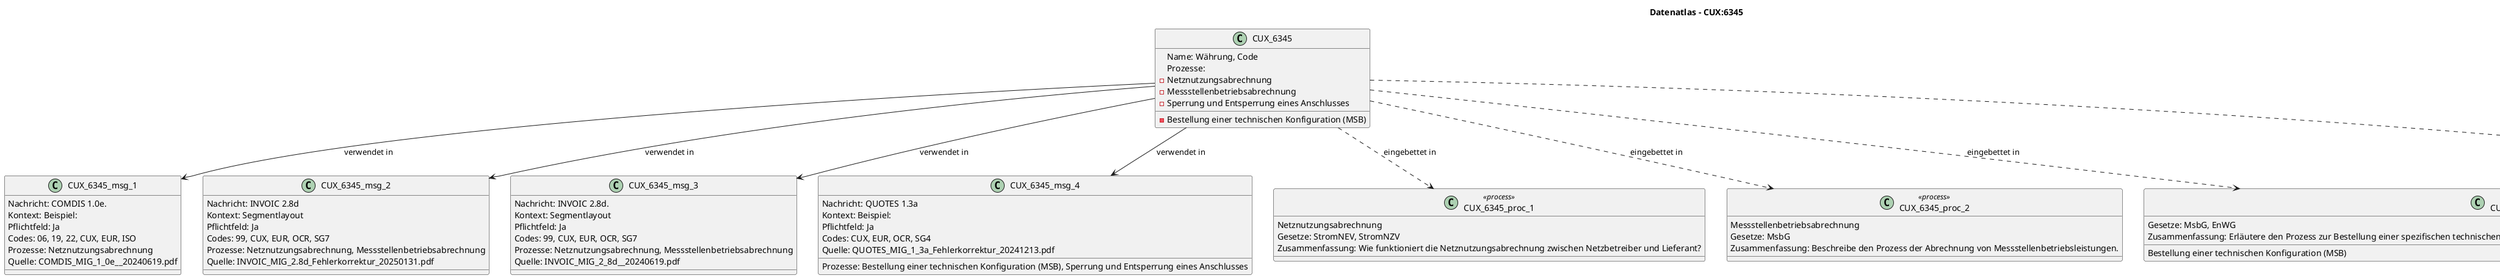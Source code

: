 @startuml
title Datenatlas – CUX:6345
class CUX_6345 {
  Name: Währung, Code
  Prozesse:
    - Netznutzungsabrechnung
    - Messstellenbetriebsabrechnung
    - Bestellung einer technischen Konfiguration (MSB)
    - Sperrung und Entsperrung eines Anschlusses
}
class CUX_6345_msg_1 {
  Nachricht: COMDIS 1.0e.
  Kontext: Beispiel:
  Pflichtfeld: Ja
  Codes: 06, 19, 22, CUX, EUR, ISO
  Prozesse: Netznutzungsabrechnung
  Quelle: COMDIS_MIG_1_0e__20240619.pdf
}
CUX_6345 --> CUX_6345_msg_1 : verwendet in
class CUX_6345_msg_2 {
  Nachricht: INVOIC 2.8d
  Kontext: Segmentlayout
  Pflichtfeld: Ja
  Codes: 99, CUX, EUR, OCR, SG7
  Prozesse: Netznutzungsabrechnung, Messstellenbetriebsabrechnung
  Quelle: INVOIC_MIG_2.8d_Fehlerkorrektur_20250131.pdf
}
CUX_6345 --> CUX_6345_msg_2 : verwendet in
class CUX_6345_msg_3 {
  Nachricht: INVOIC 2.8d.
  Kontext: Segmentlayout
  Pflichtfeld: Ja
  Codes: 99, CUX, EUR, OCR, SG7
  Prozesse: Netznutzungsabrechnung, Messstellenbetriebsabrechnung
  Quelle: INVOIC_MIG_2_8d__20240619.pdf
}
CUX_6345 --> CUX_6345_msg_3 : verwendet in
class CUX_6345_msg_4 {
  Nachricht: QUOTES 1.3a
  Kontext: Beispiel:
  Pflichtfeld: Ja
  Codes: CUX, EUR, OCR, SG4
  Prozesse: Bestellung einer technischen Konfiguration (MSB), Sperrung und Entsperrung eines Anschlusses
  Quelle: QUOTES_MIG_1_3a_Fehlerkorrektur_20241213.pdf
}
CUX_6345 --> CUX_6345_msg_4 : verwendet in
class CUX_6345_proc_1 <<process>> {
  Netznutzungsabrechnung
  Gesetze: StromNEV, StromNZV
  Zusammenfassung: Wie funktioniert die Netznutzungsabrechnung zwischen Netzbetreiber und Lieferant?
}
CUX_6345 ..> CUX_6345_proc_1 : eingebettet in
class CUX_6345_proc_2 <<process>> {
  Messstellenbetriebsabrechnung
  Gesetze: MsbG
  Zusammenfassung: Beschreibe den Prozess der Abrechnung von Messstellenbetriebsleistungen.
}
CUX_6345 ..> CUX_6345_proc_2 : eingebettet in
class CUX_6345_proc_3 <<process>> {
  Bestellung einer technischen Konfiguration (MSB)
  Gesetze: MsbG, EnWG
  Zusammenfassung: Erläutere den Prozess zur Bestellung einer spezifischen technischen Konfiguration bei einem Messstellenbetreiber, beispielsweise für ein intelligentes Messsystem.
}
CUX_6345 ..> CUX_6345_proc_3 : eingebettet in
class CUX_6345_proc_4 <<process>> {
  Sperrung und Entsperrung eines Anschlusses
  Gesetze: StromGVV
  Zusammenfassung: Beschreibe den End-to-End-Prozess für die Sperrung und Wiederherstellung eines Netzanschlusses.
}
CUX_6345 ..> CUX_6345_proc_4 : eingebettet in
@enduml